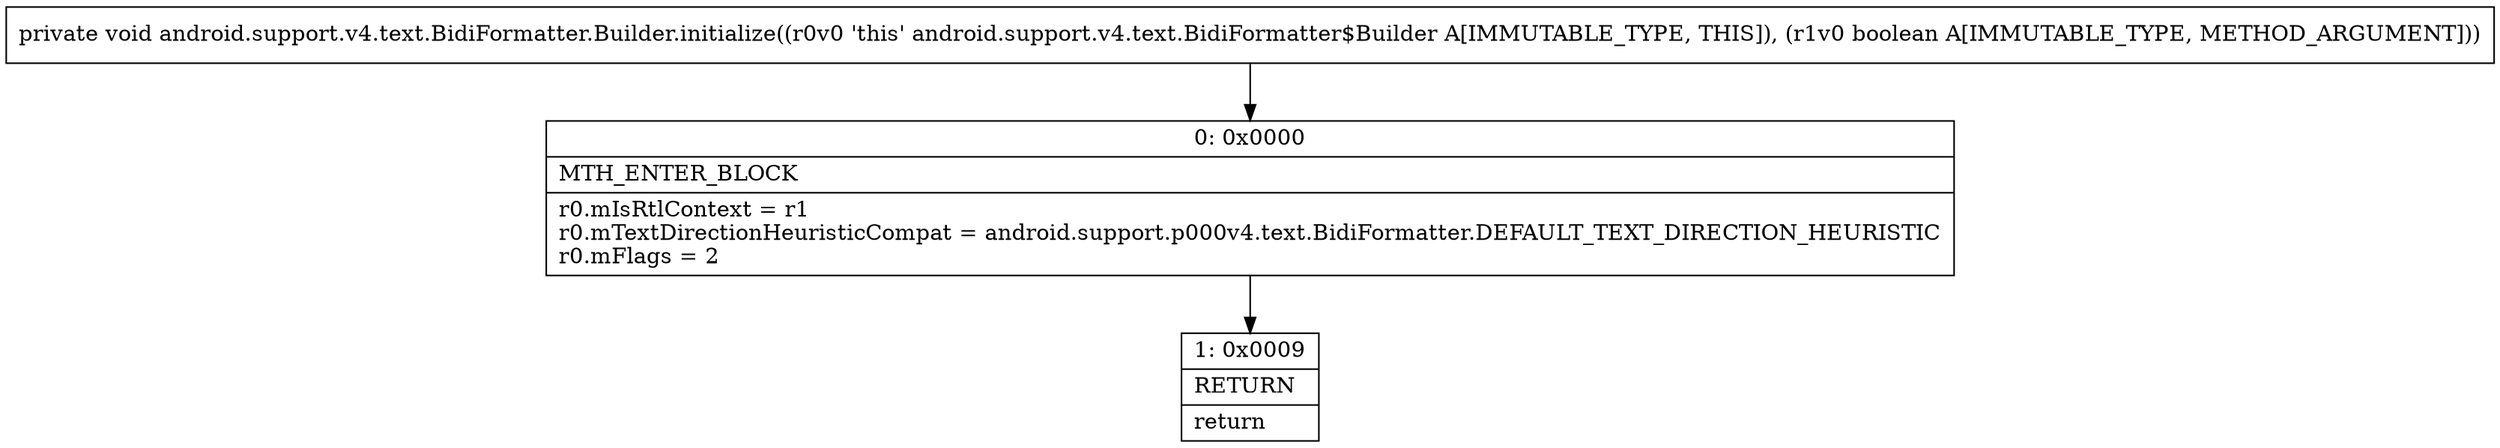digraph "CFG forandroid.support.v4.text.BidiFormatter.Builder.initialize(Z)V" {
Node_0 [shape=record,label="{0\:\ 0x0000|MTH_ENTER_BLOCK\l|r0.mIsRtlContext = r1\lr0.mTextDirectionHeuristicCompat = android.support.p000v4.text.BidiFormatter.DEFAULT_TEXT_DIRECTION_HEURISTIC\lr0.mFlags = 2\l}"];
Node_1 [shape=record,label="{1\:\ 0x0009|RETURN\l|return\l}"];
MethodNode[shape=record,label="{private void android.support.v4.text.BidiFormatter.Builder.initialize((r0v0 'this' android.support.v4.text.BidiFormatter$Builder A[IMMUTABLE_TYPE, THIS]), (r1v0 boolean A[IMMUTABLE_TYPE, METHOD_ARGUMENT])) }"];
MethodNode -> Node_0;
Node_0 -> Node_1;
}

